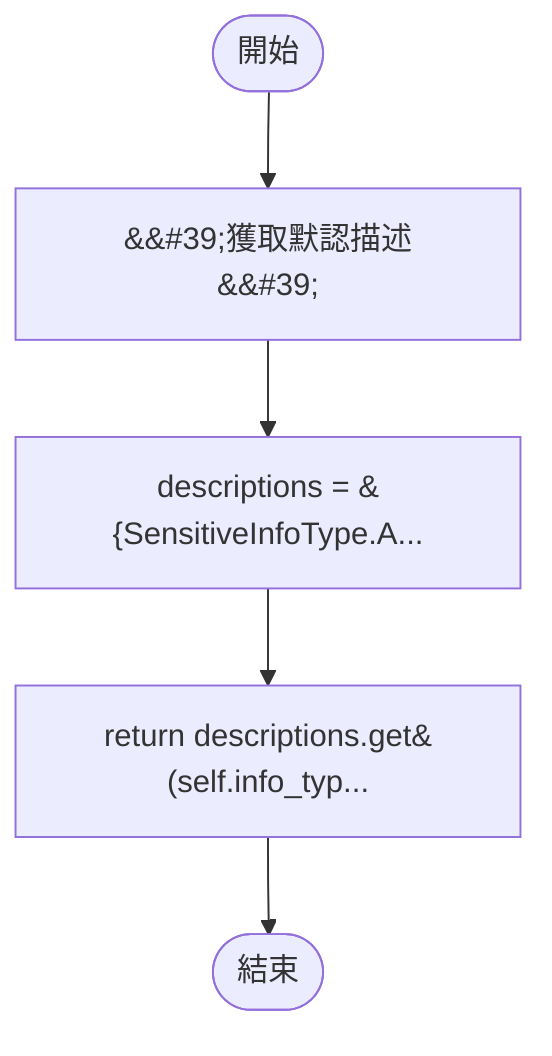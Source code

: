 flowchart TB
    n1([開始])
    n2([結束])
    n3[&amp;&#35;39;獲取默認描述&amp;&#35;39;]
    n4[descriptions = &#123;SensitiveInfoType.A...]
    n5[return descriptions.get&#40;self.info_typ...]
    n1 --> n3
    n3 --> n4
    n4 --> n5
    n5 --> n2